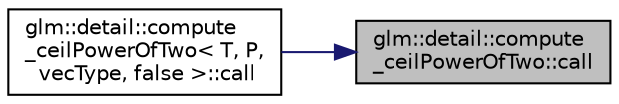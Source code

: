 digraph "glm::detail::compute_ceilPowerOfTwo::call"
{
 // LATEX_PDF_SIZE
  edge [fontname="Helvetica",fontsize="10",labelfontname="Helvetica",labelfontsize="10"];
  node [fontname="Helvetica",fontsize="10",shape=record];
  rankdir="RL";
  Node1 [label="glm::detail::compute\l_ceilPowerOfTwo::call",height=0.2,width=0.4,color="black", fillcolor="grey75", style="filled", fontcolor="black",tooltip=" "];
  Node1 -> Node2 [dir="back",color="midnightblue",fontsize="10",style="solid",fontname="Helvetica"];
  Node2 [label="glm::detail::compute\l_ceilPowerOfTwo\< T, P,\l vecType, false \>::call",height=0.2,width=0.4,color="black", fillcolor="white", style="filled",URL="$structglm_1_1detail_1_1compute__ceil_power_of_two_3_01_t_00_01_p_00_01vec_type_00_01false_01_4.html#a4b44424366238156e2a2d1b19ace1ad5",tooltip=" "];
}
